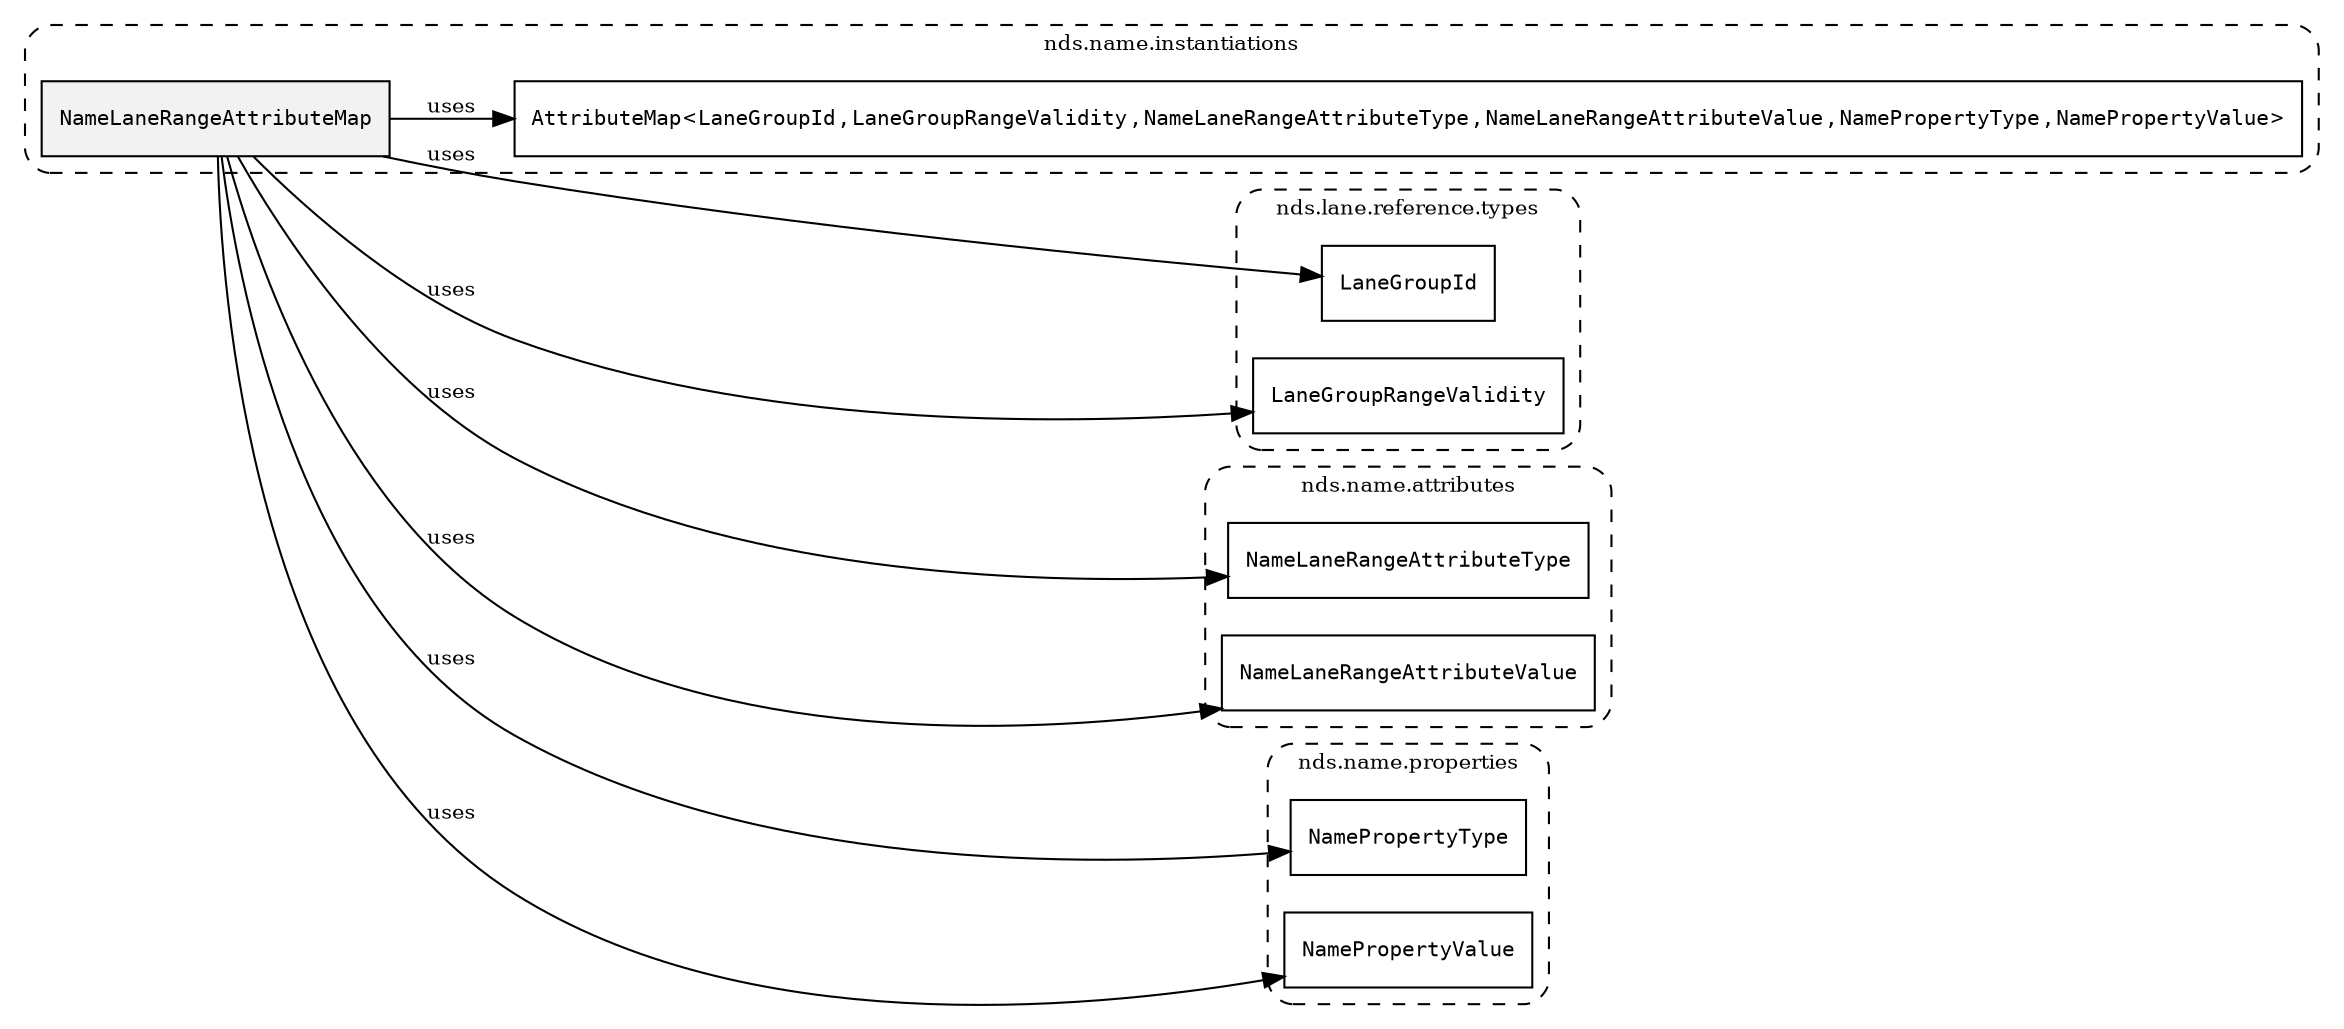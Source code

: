 /**
 * This dot file creates symbol collaboration diagram for NameLaneRangeAttributeMap.
 */
digraph ZSERIO
{
    node [shape=box, fontsize=10];
    rankdir="LR";
    fontsize=10;
    tooltip="NameLaneRangeAttributeMap collaboration diagram";

    subgraph "cluster_nds.name.instantiations"
    {
        style="dashed, rounded";
        label="nds.name.instantiations";
        tooltip="Package nds.name.instantiations";
        href="../../../content/packages/nds.name.instantiations.html#Package-nds-name-instantiations";
        target="_parent";

        "NameLaneRangeAttributeMap" [style="filled", fillcolor="#0000000D", target="_parent", label=<<font face="monospace"><table align="center" border="0" cellspacing="0" cellpadding="0"><tr><td href="../../../content/packages/nds.name.instantiations.html#InstantiateType-NameLaneRangeAttributeMap" title="InstantiateType defined in nds.name.instantiations">NameLaneRangeAttributeMap</td></tr></table></font>>];
        "AttributeMap&lt;LaneGroupId,LaneGroupRangeValidity,NameLaneRangeAttributeType,NameLaneRangeAttributeValue,NamePropertyType,NamePropertyValue&gt;" [target="_parent", label=<<font face="monospace"><table align="center" border="0" cellspacing="0" cellpadding="0"><tr><td href="../../../content/packages/nds.core.attributemap.html#Structure-AttributeMap" title="Structure defined in nds.core.attributemap">AttributeMap</td><td>&lt;</td><td><table align="center" border="0" cellspacing="0" cellpadding="0"><tr><td href="../../../content/packages/nds.lane.reference.types.html#Subtype-LaneGroupId" title="Subtype defined in nds.lane.reference.types">LaneGroupId</td></tr></table></td><td>,</td><td><table align="center" border="0" cellspacing="0" cellpadding="0"><tr><td href="../../../content/packages/nds.lane.reference.types.html#Structure-LaneGroupRangeValidity" title="Structure defined in nds.lane.reference.types">LaneGroupRangeValidity</td></tr></table></td><td>,</td><td><table align="center" border="0" cellspacing="0" cellpadding="0"><tr><td href="../../../content/packages/nds.name.attributes.html#Enum-NameLaneRangeAttributeType" title="Enum defined in nds.name.attributes">NameLaneRangeAttributeType</td></tr></table></td><td>,</td><td><table align="center" border="0" cellspacing="0" cellpadding="0"><tr><td href="../../../content/packages/nds.name.attributes.html#Choice-NameLaneRangeAttributeValue" title="Choice defined in nds.name.attributes">NameLaneRangeAttributeValue</td></tr></table></td><td>,</td><td><table align="center" border="0" cellspacing="0" cellpadding="0"><tr><td href="../../../content/packages/nds.name.properties.html#Structure-NamePropertyType" title="Structure defined in nds.name.properties">NamePropertyType</td></tr></table></td><td>,</td><td><table align="center" border="0" cellspacing="0" cellpadding="0"><tr><td href="../../../content/packages/nds.name.properties.html#Structure-NamePropertyValue" title="Structure defined in nds.name.properties">NamePropertyValue</td></tr></table></td><td>&gt;</td></tr></table></font>>];
    }

    subgraph "cluster_nds.lane.reference.types"
    {
        style="dashed, rounded";
        label="nds.lane.reference.types";
        tooltip="Package nds.lane.reference.types";
        href="../../../content/packages/nds.lane.reference.types.html#Package-nds-lane-reference-types";
        target="_parent";

        "LaneGroupId" [target="_parent", label=<<font face="monospace"><table align="center" border="0" cellspacing="0" cellpadding="0"><tr><td href="../../../content/packages/nds.lane.reference.types.html#Subtype-LaneGroupId" title="Subtype defined in nds.lane.reference.types">LaneGroupId</td></tr></table></font>>];
        "LaneGroupRangeValidity" [target="_parent", label=<<font face="monospace"><table align="center" border="0" cellspacing="0" cellpadding="0"><tr><td href="../../../content/packages/nds.lane.reference.types.html#Structure-LaneGroupRangeValidity" title="Structure defined in nds.lane.reference.types">LaneGroupRangeValidity</td></tr></table></font>>];
    }

    subgraph "cluster_nds.name.attributes"
    {
        style="dashed, rounded";
        label="nds.name.attributes";
        tooltip="Package nds.name.attributes";
        href="../../../content/packages/nds.name.attributes.html#Package-nds-name-attributes";
        target="_parent";

        "NameLaneRangeAttributeType" [target="_parent", label=<<font face="monospace"><table align="center" border="0" cellspacing="0" cellpadding="0"><tr><td href="../../../content/packages/nds.name.attributes.html#Enum-NameLaneRangeAttributeType" title="Enum defined in nds.name.attributes">NameLaneRangeAttributeType</td></tr></table></font>>];
        "NameLaneRangeAttributeValue" [target="_parent", label=<<font face="monospace"><table align="center" border="0" cellspacing="0" cellpadding="0"><tr><td href="../../../content/packages/nds.name.attributes.html#Choice-NameLaneRangeAttributeValue" title="Choice defined in nds.name.attributes">NameLaneRangeAttributeValue</td></tr></table></font>>];
    }

    subgraph "cluster_nds.name.properties"
    {
        style="dashed, rounded";
        label="nds.name.properties";
        tooltip="Package nds.name.properties";
        href="../../../content/packages/nds.name.properties.html#Package-nds-name-properties";
        target="_parent";

        "NamePropertyType" [target="_parent", label=<<font face="monospace"><table align="center" border="0" cellspacing="0" cellpadding="0"><tr><td href="../../../content/packages/nds.name.properties.html#Structure-NamePropertyType" title="Structure defined in nds.name.properties">NamePropertyType</td></tr></table></font>>];
        "NamePropertyValue" [target="_parent", label=<<font face="monospace"><table align="center" border="0" cellspacing="0" cellpadding="0"><tr><td href="../../../content/packages/nds.name.properties.html#Structure-NamePropertyValue" title="Structure defined in nds.name.properties">NamePropertyValue</td></tr></table></font>>];
    }

    "NameLaneRangeAttributeMap" -> "AttributeMap&lt;LaneGroupId,LaneGroupRangeValidity,NameLaneRangeAttributeType,NameLaneRangeAttributeValue,NamePropertyType,NamePropertyValue&gt;" [label="uses", fontsize=10];
    "NameLaneRangeAttributeMap" -> "LaneGroupId" [label="uses", fontsize=10];
    "NameLaneRangeAttributeMap" -> "LaneGroupRangeValidity" [label="uses", fontsize=10];
    "NameLaneRangeAttributeMap" -> "NameLaneRangeAttributeType" [label="uses", fontsize=10];
    "NameLaneRangeAttributeMap" -> "NameLaneRangeAttributeValue" [label="uses", fontsize=10];
    "NameLaneRangeAttributeMap" -> "NamePropertyType" [label="uses", fontsize=10];
    "NameLaneRangeAttributeMap" -> "NamePropertyValue" [label="uses", fontsize=10];
}
